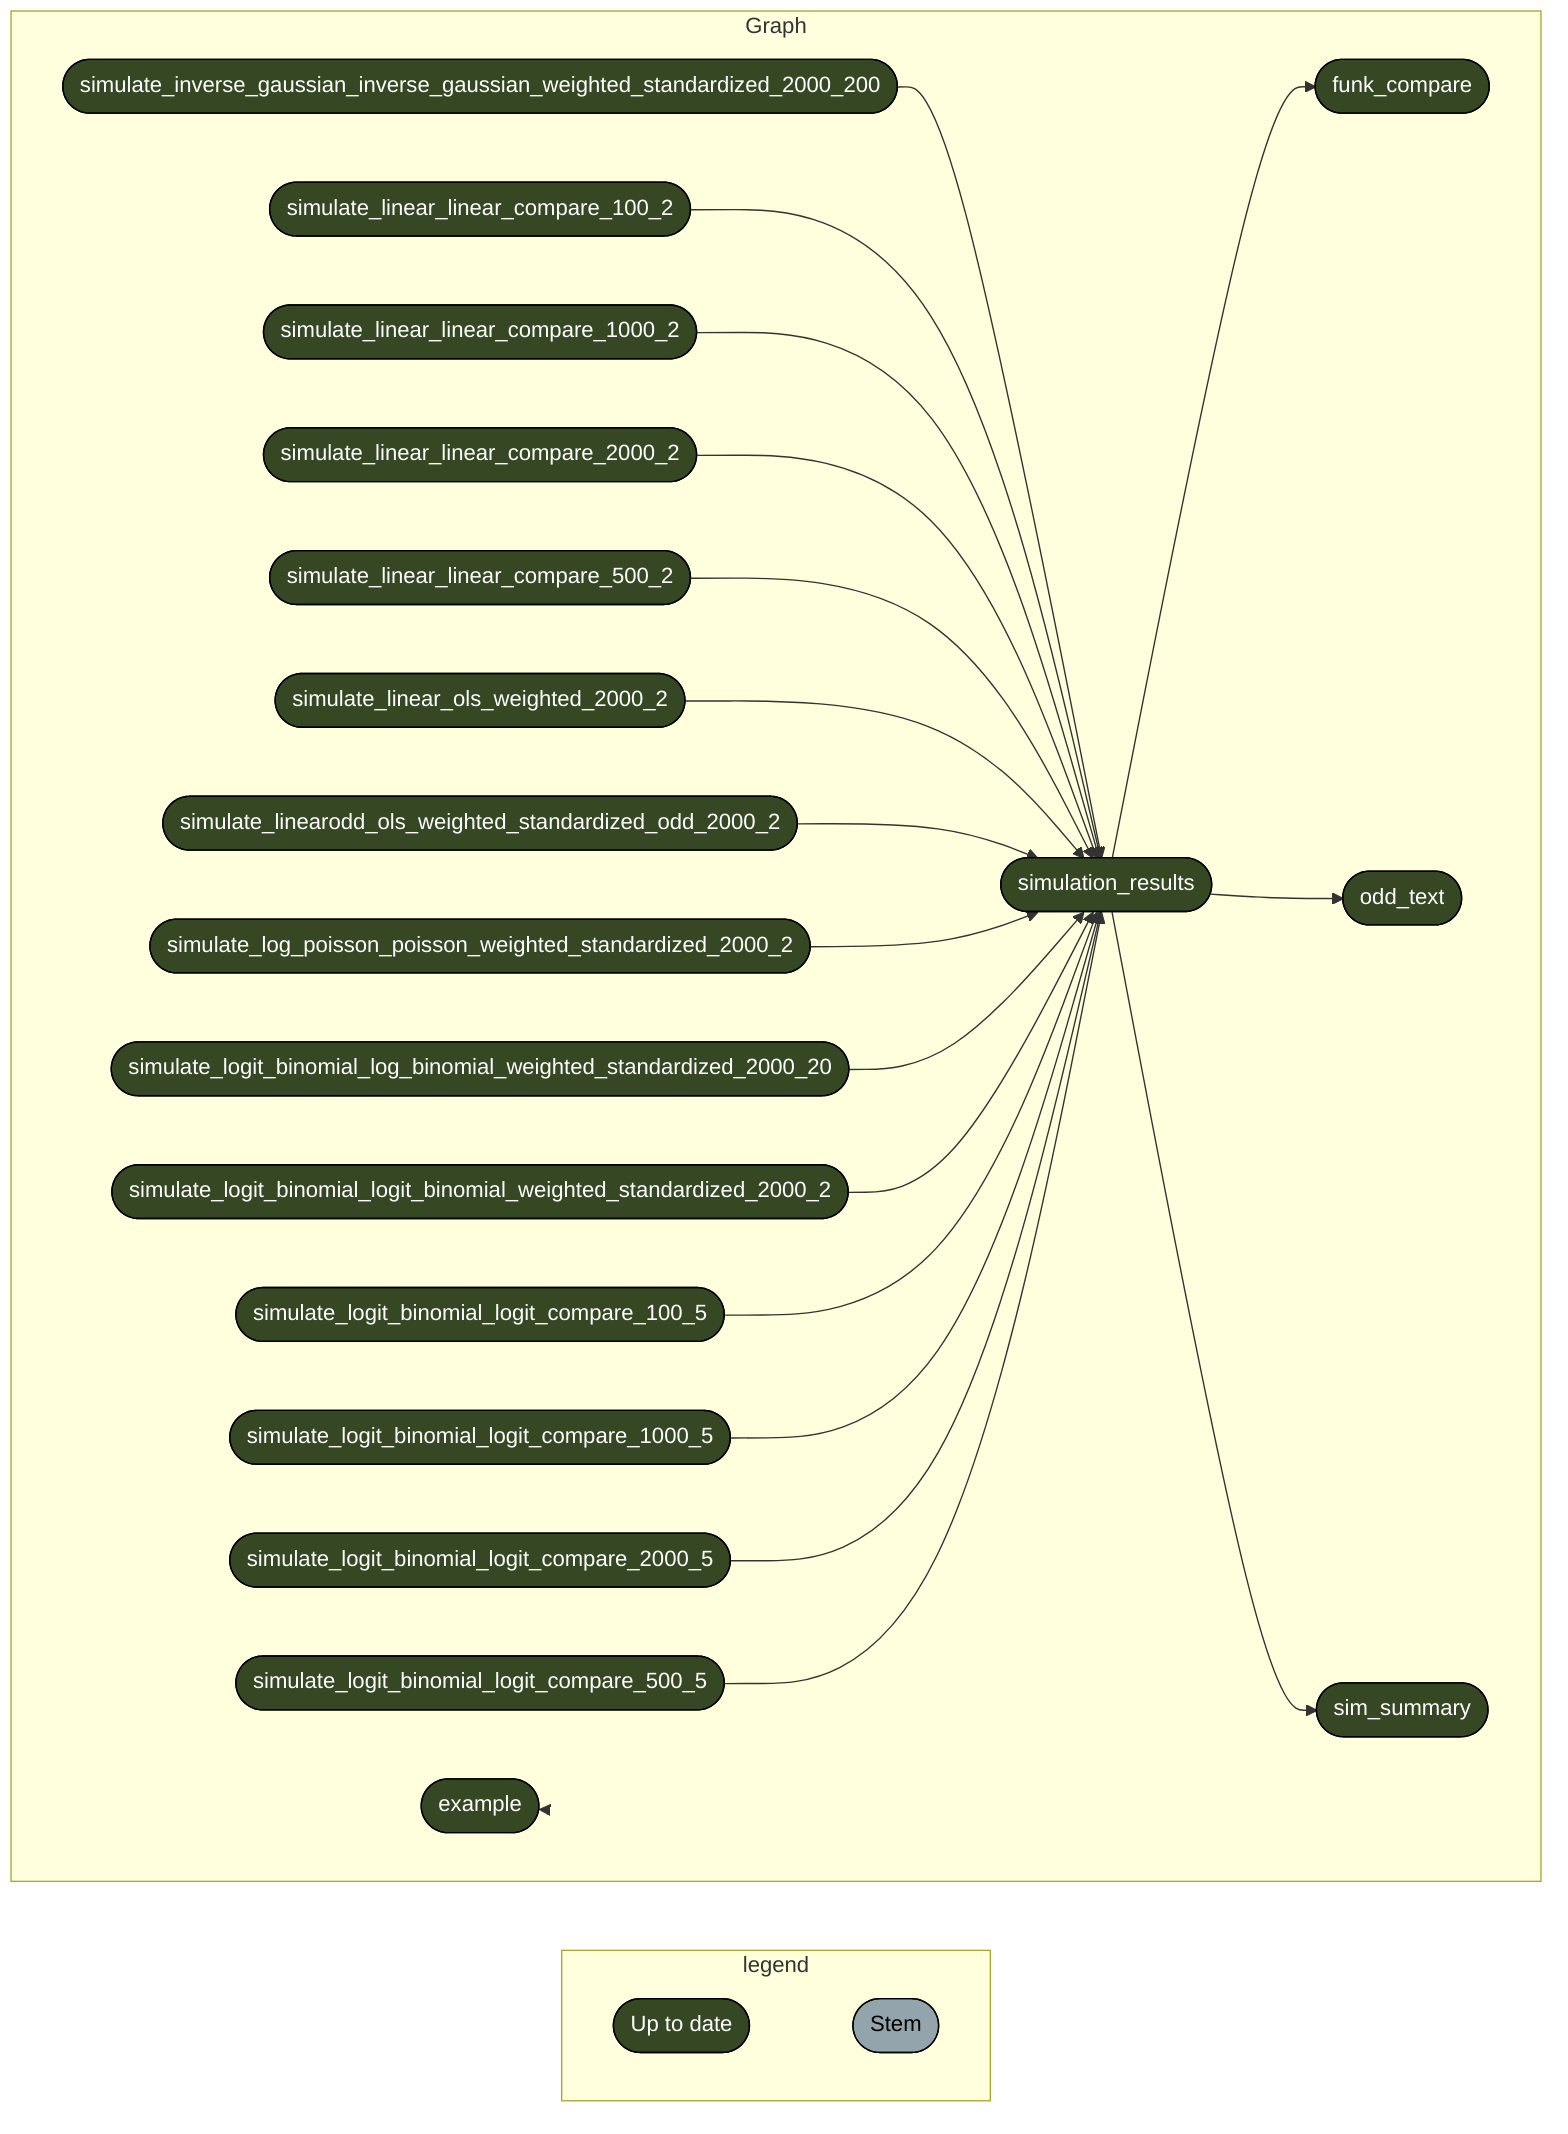 graph LR
  subgraph legend
    direction LR
    x7420bd9270f8d27d([""Up to date""]):::uptodate --- xbf4603d6c2c2ad6b([""Stem""]):::none
  end
  subgraph Graph
    direction LR
    xda319e07d75bcf17(["simulation_results"]):::uptodate --> x528a48b3a0beaa4a(["funk_compare"]):::uptodate
    xda319e07d75bcf17(["simulation_results"]):::uptodate --> x096535d843ac58b4(["odd_text"]):::uptodate
    xda319e07d75bcf17(["simulation_results"]):::uptodate --> x8df1cfa1cec0f4ca(["sim_summary"]):::uptodate
    x9e69104330fdf6f8(["simulate_inverse_gaussian_inverse_gaussian_weighted_standardized_2000_200"]):::uptodate --> xda319e07d75bcf17(["simulation_results"]):::uptodate
    x71467bd26b2548ad(["simulate_linear_linear_compare_100_2"]):::uptodate --> xda319e07d75bcf17(["simulation_results"]):::uptodate
    xe01042d5af18e30e(["simulate_linear_linear_compare_1000_2"]):::uptodate --> xda319e07d75bcf17(["simulation_results"]):::uptodate
    x116f146dea47cfe7(["simulate_linear_linear_compare_2000_2"]):::uptodate --> xda319e07d75bcf17(["simulation_results"]):::uptodate
    x9eae9ce78ce473f4(["simulate_linear_linear_compare_500_2"]):::uptodate --> xda319e07d75bcf17(["simulation_results"]):::uptodate
    x00130b7e30e0600b(["simulate_linear_ols_weighted_2000_2"]):::uptodate --> xda319e07d75bcf17(["simulation_results"]):::uptodate
    x1e015faaad899be1(["simulate_linearodd_ols_weighted_standardized_odd_2000_2"]):::uptodate --> xda319e07d75bcf17(["simulation_results"]):::uptodate
    x5ea0a7387f8b2ef9(["simulate_log_poisson_poisson_weighted_standardized_2000_2"]):::uptodate --> xda319e07d75bcf17(["simulation_results"]):::uptodate
    xac3d6e69f58e5f12(["simulate_logit_binomial_log_binomial_weighted_standardized_2000_20"]):::uptodate --> xda319e07d75bcf17(["simulation_results"]):::uptodate
    x99723e3e80a40ee6(["simulate_logit_binomial_logit_binomial_weighted_standardized_2000_2"]):::uptodate --> xda319e07d75bcf17(["simulation_results"]):::uptodate
    x4cc6fc8d5fa9053a(["simulate_logit_binomial_logit_compare_100_5"]):::uptodate --> xda319e07d75bcf17(["simulation_results"]):::uptodate
    x7649e25e048e52a8(["simulate_logit_binomial_logit_compare_1000_5"]):::uptodate --> xda319e07d75bcf17(["simulation_results"]):::uptodate
    xee6f069e485dd697(["simulate_logit_binomial_logit_compare_2000_5"]):::uptodate --> xda319e07d75bcf17(["simulation_results"]):::uptodate
    xe7cf092df7d54f75(["simulate_logit_binomial_logit_compare_500_5"]):::uptodate --> xda319e07d75bcf17(["simulation_results"]):::uptodate
    xe6eda53558c41c5e(["example"]):::uptodate --> xe6eda53558c41c5e(["example"]):::uptodate
  end
  classDef uptodate stroke:#000000,color:#ffffff,fill:#354823;
  classDef none stroke:#000000,color:#000000,fill:#94a4ac;
  linkStyle 0 stroke-width:0px;
  linkStyle 18 stroke-width:0px;